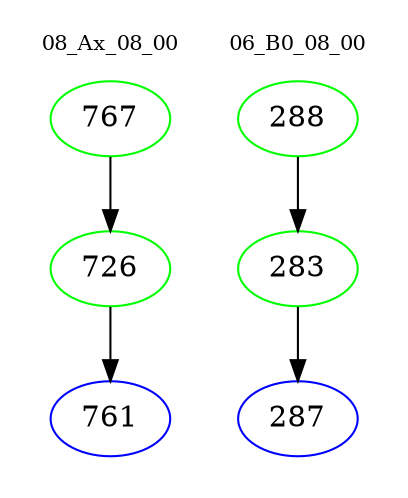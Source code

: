 digraph{
subgraph cluster_0 {
color = white
label = "08_Ax_08_00";
fontsize=10;
T0_767 [label="767", color="green"]
T0_767 -> T0_726 [color="black"]
T0_726 [label="726", color="green"]
T0_726 -> T0_761 [color="black"]
T0_761 [label="761", color="blue"]
}
subgraph cluster_1 {
color = white
label = "06_B0_08_00";
fontsize=10;
T1_288 [label="288", color="green"]
T1_288 -> T1_283 [color="black"]
T1_283 [label="283", color="green"]
T1_283 -> T1_287 [color="black"]
T1_287 [label="287", color="blue"]
}
}
